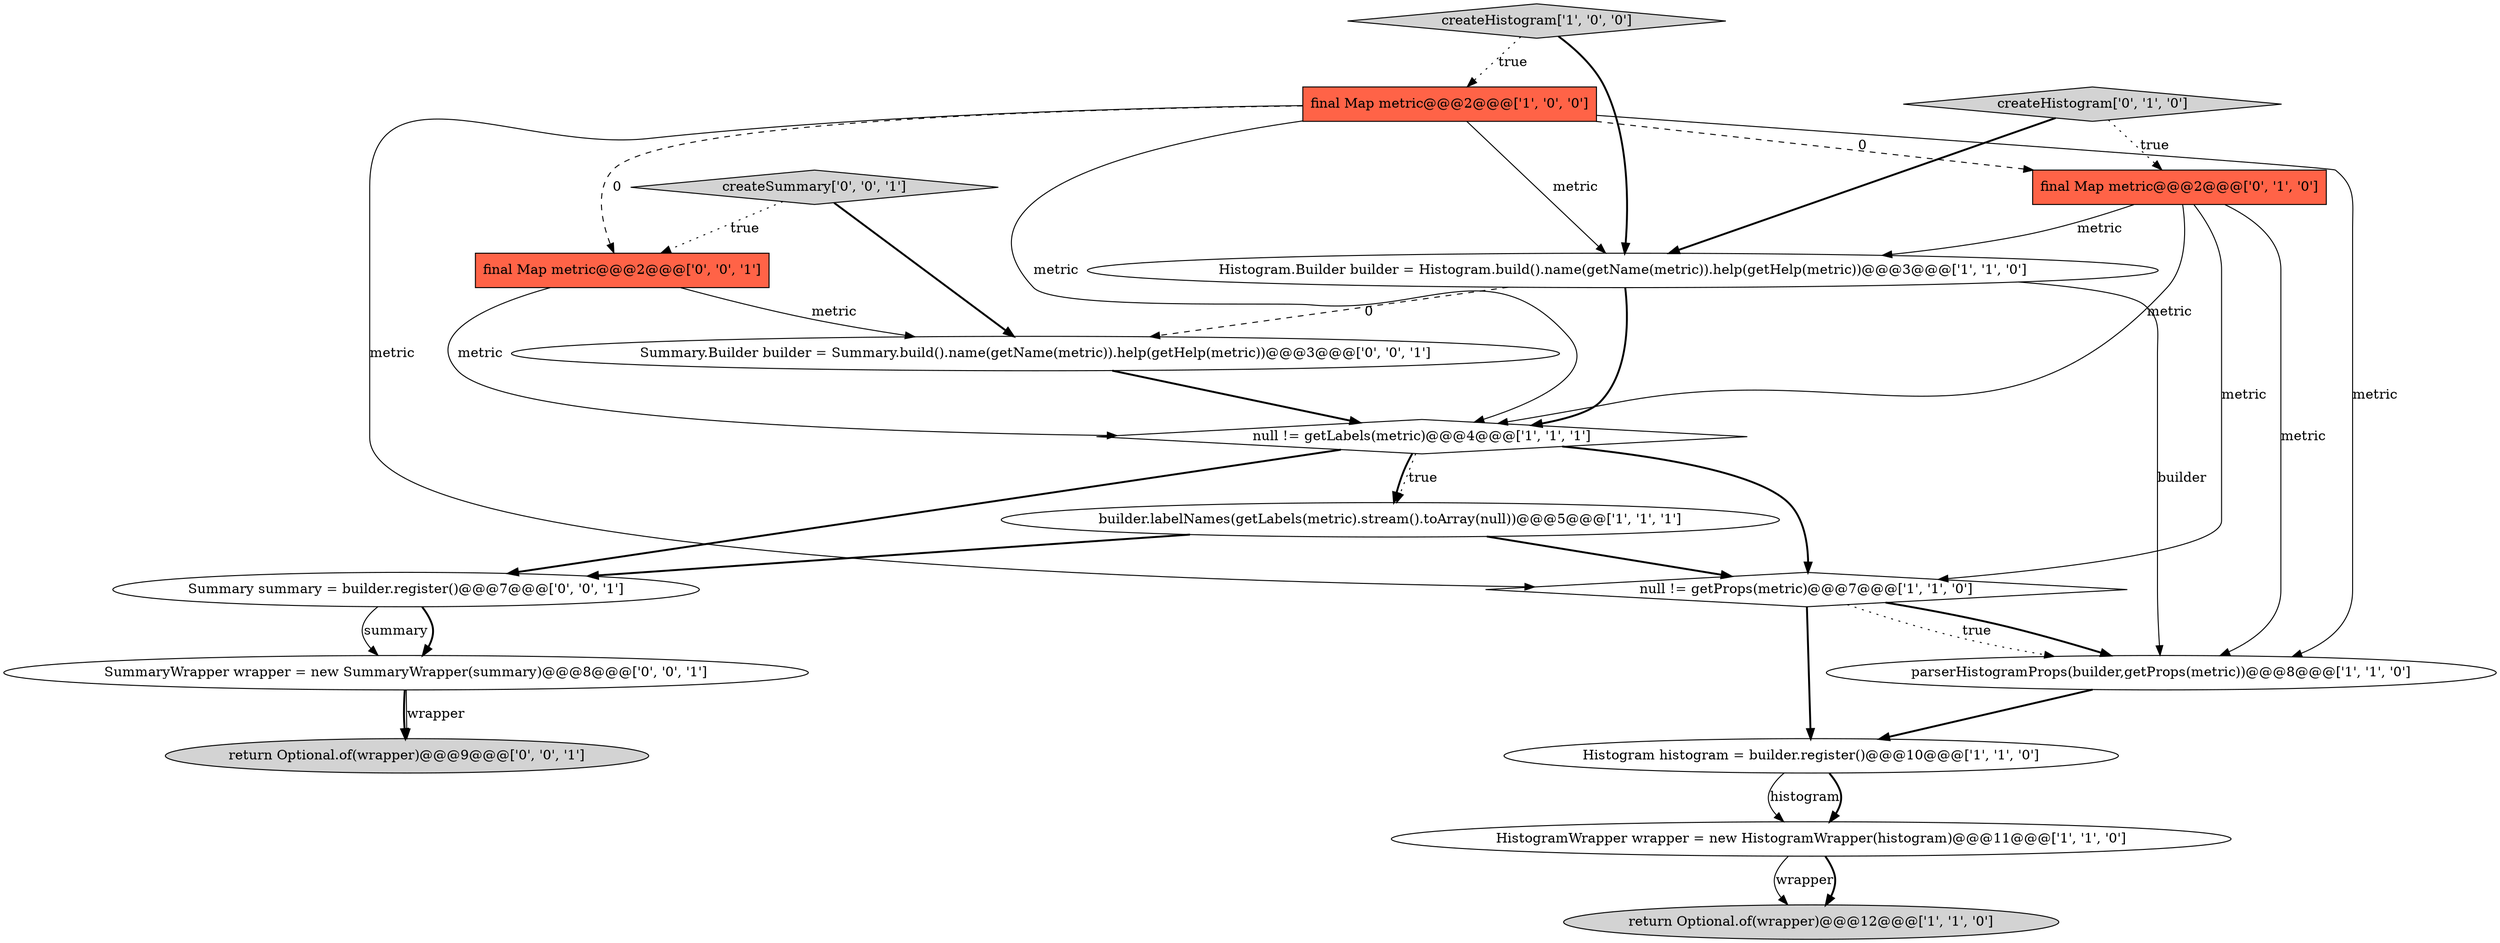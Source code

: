 digraph {
0 [style = filled, label = "HistogramWrapper wrapper = new HistogramWrapper(histogram)@@@11@@@['1', '1', '0']", fillcolor = white, shape = ellipse image = "AAA0AAABBB1BBB"];
7 [style = filled, label = "Histogram.Builder builder = Histogram.build().name(getName(metric)).help(getHelp(metric))@@@3@@@['1', '1', '0']", fillcolor = white, shape = ellipse image = "AAA0AAABBB1BBB"];
3 [style = filled, label = "createHistogram['1', '0', '0']", fillcolor = lightgray, shape = diamond image = "AAA0AAABBB1BBB"];
5 [style = filled, label = "final Map metric@@@2@@@['1', '0', '0']", fillcolor = tomato, shape = box image = "AAA1AAABBB1BBB"];
9 [style = filled, label = "builder.labelNames(getLabels(metric).stream().toArray(null))@@@5@@@['1', '1', '1']", fillcolor = white, shape = ellipse image = "AAA0AAABBB1BBB"];
1 [style = filled, label = "parserHistogramProps(builder,getProps(metric))@@@8@@@['1', '1', '0']", fillcolor = white, shape = ellipse image = "AAA0AAABBB1BBB"];
12 [style = filled, label = "createSummary['0', '0', '1']", fillcolor = lightgray, shape = diamond image = "AAA0AAABBB3BBB"];
15 [style = filled, label = "return Optional.of(wrapper)@@@9@@@['0', '0', '1']", fillcolor = lightgray, shape = ellipse image = "AAA0AAABBB3BBB"];
14 [style = filled, label = "Summary summary = builder.register()@@@7@@@['0', '0', '1']", fillcolor = white, shape = ellipse image = "AAA0AAABBB3BBB"];
16 [style = filled, label = "Summary.Builder builder = Summary.build().name(getName(metric)).help(getHelp(metric))@@@3@@@['0', '0', '1']", fillcolor = white, shape = ellipse image = "AAA0AAABBB3BBB"];
11 [style = filled, label = "final Map metric@@@2@@@['0', '1', '0']", fillcolor = tomato, shape = box image = "AAA1AAABBB2BBB"];
6 [style = filled, label = "null != getLabels(metric)@@@4@@@['1', '1', '1']", fillcolor = white, shape = diamond image = "AAA0AAABBB1BBB"];
17 [style = filled, label = "SummaryWrapper wrapper = new SummaryWrapper(summary)@@@8@@@['0', '0', '1']", fillcolor = white, shape = ellipse image = "AAA0AAABBB3BBB"];
10 [style = filled, label = "createHistogram['0', '1', '0']", fillcolor = lightgray, shape = diamond image = "AAA0AAABBB2BBB"];
13 [style = filled, label = "final Map metric@@@2@@@['0', '0', '1']", fillcolor = tomato, shape = box image = "AAA0AAABBB3BBB"];
8 [style = filled, label = "null != getProps(metric)@@@7@@@['1', '1', '0']", fillcolor = white, shape = diamond image = "AAA0AAABBB1BBB"];
2 [style = filled, label = "Histogram histogram = builder.register()@@@10@@@['1', '1', '0']", fillcolor = white, shape = ellipse image = "AAA0AAABBB1BBB"];
4 [style = filled, label = "return Optional.of(wrapper)@@@12@@@['1', '1', '0']", fillcolor = lightgray, shape = ellipse image = "AAA0AAABBB1BBB"];
11->8 [style = solid, label="metric"];
5->13 [style = dashed, label="0"];
13->16 [style = solid, label="metric"];
11->7 [style = solid, label="metric"];
7->16 [style = dashed, label="0"];
13->6 [style = solid, label="metric"];
11->6 [style = solid, label="metric"];
16->6 [style = bold, label=""];
5->7 [style = solid, label="metric"];
14->17 [style = bold, label=""];
14->17 [style = solid, label="summary"];
12->16 [style = bold, label=""];
0->4 [style = solid, label="wrapper"];
9->8 [style = bold, label=""];
10->7 [style = bold, label=""];
2->0 [style = solid, label="histogram"];
7->1 [style = solid, label="builder"];
6->14 [style = bold, label=""];
11->1 [style = solid, label="metric"];
8->1 [style = bold, label=""];
8->1 [style = dotted, label="true"];
2->0 [style = bold, label=""];
3->5 [style = dotted, label="true"];
12->13 [style = dotted, label="true"];
8->2 [style = bold, label=""];
3->7 [style = bold, label=""];
6->9 [style = dotted, label="true"];
0->4 [style = bold, label=""];
10->11 [style = dotted, label="true"];
5->11 [style = dashed, label="0"];
6->8 [style = bold, label=""];
7->6 [style = bold, label=""];
17->15 [style = solid, label="wrapper"];
17->15 [style = bold, label=""];
9->14 [style = bold, label=""];
1->2 [style = bold, label=""];
5->8 [style = solid, label="metric"];
6->9 [style = bold, label=""];
5->1 [style = solid, label="metric"];
5->6 [style = solid, label="metric"];
}
